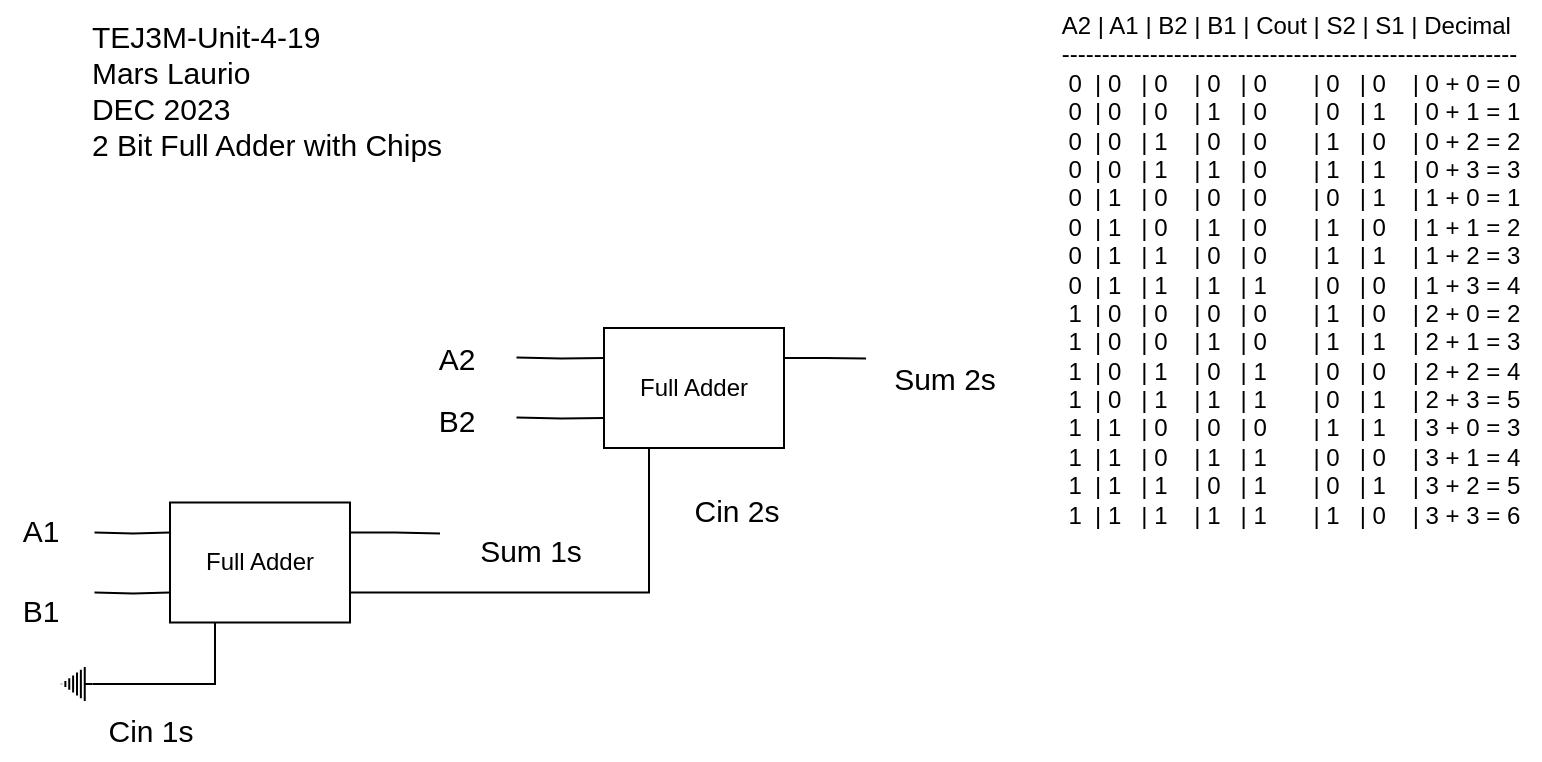 <mxfile>
    <diagram id="t1QAMHBQt2Z4F_DE71VQ" name="Page-1">
        <mxGraphModel dx="827" dy="624" grid="1" gridSize="10" guides="1" tooltips="1" connect="1" arrows="1" fold="1" page="1" pageScale="1" pageWidth="827" pageHeight="1169" math="0" shadow="0">
            <root>
                <mxCell id="0"/>
                <mxCell id="1" parent="0"/>
                <mxCell id="10" value="&lt;div style=&quot;text-align: left; font-size: 15px;&quot;&gt;&lt;span style=&quot;background-color: initial; font-size: 15px;&quot;&gt;TEJ3M-Unit-4-19&lt;/span&gt;&lt;/div&gt;&lt;div style=&quot;text-align: left; font-size: 15px;&quot;&gt;&lt;span style=&quot;background-color: initial; font-size: 15px;&quot;&gt;Mars Laurio&lt;/span&gt;&lt;/div&gt;&lt;div style=&quot;text-align: left; font-size: 15px;&quot;&gt;&lt;span style=&quot;background-color: initial; font-size: 15px;&quot;&gt;DEC 2023&lt;/span&gt;&lt;/div&gt;&lt;div style=&quot;text-align: left; font-size: 15px;&quot;&gt;&lt;span style=&quot;background-color: initial; font-size: 15px;&quot;&gt;2 Bit Full Adder with Chips&lt;/span&gt;&lt;/div&gt;" style="text;html=1;align=center;verticalAlign=middle;resizable=0;points=[];autosize=1;strokeColor=none;fillColor=none;fontSize=15;fontFamily=Helvetica;fontColor=default;" parent="1" vertex="1">
                    <mxGeometry x="43" y="30" width="200" height="90" as="geometry"/>
                </mxCell>
                <mxCell id="20" value="&lt;div style=&quot;text-align: left;&quot;&gt;&lt;div&gt;&lt;div&gt;&lt;span style=&quot;font-size: 12px;&quot;&gt;A2 | A1 | B2 | B1 | Cout | S2 | S1 | Decimal&lt;/span&gt;&lt;/div&gt;&lt;div&gt;&lt;span style=&quot;font-size: 12px;&quot;&gt;---------------------------------------------------------&lt;/span&gt;&lt;/div&gt;&lt;div&gt;&lt;span style=&quot;font-size: 12px;&quot;&gt;&amp;nbsp;0&amp;nbsp; | 0&amp;nbsp; &amp;nbsp;| 0&amp;nbsp; &amp;nbsp; | 0&amp;nbsp; &amp;nbsp;| 0&amp;nbsp; &amp;nbsp; &amp;nbsp; &amp;nbsp;| 0&amp;nbsp; &amp;nbsp;| 0&amp;nbsp; &amp;nbsp; | 0 + 0 = 0&lt;/span&gt;&lt;/div&gt;&lt;div&gt;&lt;span style=&quot;font-size: 12px;&quot;&gt;&amp;nbsp;0&amp;nbsp; | 0&amp;nbsp; &amp;nbsp;| 0&amp;nbsp; &amp;nbsp; | 1&amp;nbsp; &amp;nbsp;| 0&amp;nbsp; &amp;nbsp; &amp;nbsp; &amp;nbsp;| 0&amp;nbsp; &amp;nbsp;| 1&amp;nbsp; &amp;nbsp; | 0 + 1 = 1&lt;/span&gt;&lt;/div&gt;&lt;div&gt;&lt;span style=&quot;font-size: 12px;&quot;&gt;&amp;nbsp;0&amp;nbsp; | 0&amp;nbsp; &amp;nbsp;| 1&amp;nbsp; &amp;nbsp; | 0&amp;nbsp; &amp;nbsp;| 0&amp;nbsp; &amp;nbsp; &amp;nbsp; &amp;nbsp;| 1&amp;nbsp; &amp;nbsp;| 0&amp;nbsp; &amp;nbsp; | 0 + 2 = 2&lt;/span&gt;&lt;/div&gt;&lt;div&gt;&lt;span style=&quot;font-size: 12px;&quot;&gt;&amp;nbsp;0&amp;nbsp; | 0&amp;nbsp; &amp;nbsp;| 1&amp;nbsp; &amp;nbsp; | 1&amp;nbsp; &amp;nbsp;| 0&amp;nbsp; &amp;nbsp; &amp;nbsp; &amp;nbsp;| 1&amp;nbsp; &amp;nbsp;| 1&amp;nbsp; &amp;nbsp; | 0 + 3 = 3&lt;/span&gt;&lt;/div&gt;&lt;div&gt;&lt;span style=&quot;font-size: 12px;&quot;&gt;&amp;nbsp;0&amp;nbsp; | 1&amp;nbsp; &amp;nbsp;| 0&amp;nbsp; &amp;nbsp; | 0&amp;nbsp; &amp;nbsp;| 0&amp;nbsp; &amp;nbsp; &amp;nbsp; &amp;nbsp;| 0&amp;nbsp; &amp;nbsp;| 1&amp;nbsp; &amp;nbsp; | 1 + 0 = 1&lt;/span&gt;&lt;/div&gt;&lt;div&gt;&lt;span style=&quot;font-size: 12px;&quot;&gt;&amp;nbsp;0&amp;nbsp; | 1&amp;nbsp; &amp;nbsp;| 0&amp;nbsp; &amp;nbsp; | 1&amp;nbsp; &amp;nbsp;| 0&amp;nbsp; &amp;nbsp; &amp;nbsp; &amp;nbsp;| 1&amp;nbsp; &amp;nbsp;| 0&amp;nbsp; &amp;nbsp; | 1 + 1 = 2&lt;/span&gt;&lt;/div&gt;&lt;div&gt;&lt;span style=&quot;font-size: 12px;&quot;&gt;&amp;nbsp;0&amp;nbsp; | 1&amp;nbsp; &amp;nbsp;| 1&amp;nbsp; &amp;nbsp; | 0&amp;nbsp; &amp;nbsp;| 0&amp;nbsp; &amp;nbsp; &amp;nbsp; &amp;nbsp;| 1&amp;nbsp; &amp;nbsp;| 1&amp;nbsp; &amp;nbsp; | 1 + 2 = 3&lt;/span&gt;&lt;/div&gt;&lt;div&gt;&lt;span style=&quot;font-size: 12px;&quot;&gt;&amp;nbsp;0&amp;nbsp; | 1&amp;nbsp; &amp;nbsp;| 1&amp;nbsp; &amp;nbsp; | 1&amp;nbsp; &amp;nbsp;| 1&amp;nbsp; &amp;nbsp; &amp;nbsp; &amp;nbsp;| 0&amp;nbsp; &amp;nbsp;| 0&amp;nbsp; &amp;nbsp; | 1 + 3 = 4&lt;/span&gt;&lt;/div&gt;&lt;div&gt;&lt;span style=&quot;font-size: 12px;&quot;&gt;&amp;nbsp;1&amp;nbsp; | 0&amp;nbsp; &amp;nbsp;| 0&amp;nbsp; &amp;nbsp; | 0&amp;nbsp; &amp;nbsp;| 0&amp;nbsp; &amp;nbsp; &amp;nbsp; &amp;nbsp;| 1&amp;nbsp; &amp;nbsp;| 0&amp;nbsp; &amp;nbsp; | 2 + 0 = 2&lt;/span&gt;&lt;/div&gt;&lt;div&gt;&lt;span style=&quot;font-size: 12px;&quot;&gt;&amp;nbsp;1&amp;nbsp; | 0&amp;nbsp; &amp;nbsp;| 0&amp;nbsp; &amp;nbsp; | 1&amp;nbsp; &amp;nbsp;| 0&amp;nbsp; &amp;nbsp; &amp;nbsp; &amp;nbsp;| 1&amp;nbsp; &amp;nbsp;| 1&amp;nbsp; &amp;nbsp; | 2 + 1 = 3&lt;/span&gt;&lt;/div&gt;&lt;div&gt;&lt;span style=&quot;font-size: 12px;&quot;&gt;&amp;nbsp;1&amp;nbsp; | 0&amp;nbsp; &amp;nbsp;| 1&amp;nbsp; &amp;nbsp; | 0&amp;nbsp; &amp;nbsp;| 1&amp;nbsp; &amp;nbsp; &amp;nbsp; &amp;nbsp;| 0&amp;nbsp; &amp;nbsp;| 0&amp;nbsp; &amp;nbsp; | 2 + 2 = 4&lt;/span&gt;&lt;/div&gt;&lt;div&gt;&lt;span style=&quot;font-size: 12px;&quot;&gt;&amp;nbsp;1&amp;nbsp; | 0&amp;nbsp; &amp;nbsp;| 1&amp;nbsp; &amp;nbsp; | 1&amp;nbsp; &amp;nbsp;| 1&amp;nbsp; &amp;nbsp; &amp;nbsp; &amp;nbsp;| 0&amp;nbsp; &amp;nbsp;| 1&amp;nbsp; &amp;nbsp; | 2 + 3 = 5&lt;/span&gt;&lt;/div&gt;&lt;div&gt;&lt;span style=&quot;font-size: 12px;&quot;&gt;&amp;nbsp;1&amp;nbsp; | 1&amp;nbsp; &amp;nbsp;| 0&amp;nbsp; &amp;nbsp; | 0&amp;nbsp; &amp;nbsp;| 0&amp;nbsp; &amp;nbsp; &amp;nbsp; &amp;nbsp;| 1&amp;nbsp; &amp;nbsp;| 1&amp;nbsp; &amp;nbsp; | 3 + 0 = 3&lt;/span&gt;&lt;/div&gt;&lt;div&gt;&lt;span style=&quot;font-size: 12px;&quot;&gt;&amp;nbsp;1&amp;nbsp; | 1&amp;nbsp; &amp;nbsp;| 0&amp;nbsp; &amp;nbsp; | 1&amp;nbsp; &amp;nbsp;| 1&amp;nbsp; &amp;nbsp; &amp;nbsp; &amp;nbsp;| 0&amp;nbsp; &amp;nbsp;| 0&amp;nbsp; &amp;nbsp; | 3 + 1 = 4&lt;/span&gt;&lt;/div&gt;&lt;div&gt;&lt;span style=&quot;font-size: 12px;&quot;&gt;&amp;nbsp;1&amp;nbsp; | 1&amp;nbsp; &amp;nbsp;| 1&amp;nbsp; &amp;nbsp; | 0&amp;nbsp; &amp;nbsp;| 1&amp;nbsp; &amp;nbsp; &amp;nbsp; &amp;nbsp;| 0&amp;nbsp; &amp;nbsp;| 1&amp;nbsp; &amp;nbsp; | 3 + 2 = 5&lt;/span&gt;&lt;/div&gt;&lt;div&gt;&lt;span style=&quot;font-size: 12px;&quot;&gt;&amp;nbsp;1&amp;nbsp; | 1&amp;nbsp; &amp;nbsp;| 1&amp;nbsp; &amp;nbsp; | 1&amp;nbsp; &amp;nbsp;| 1&amp;nbsp; &amp;nbsp; &amp;nbsp; &amp;nbsp;| 1&amp;nbsp; &amp;nbsp;| 0&amp;nbsp; &amp;nbsp; | 3 + 3 = 6&lt;/span&gt;&lt;/div&gt;&lt;/div&gt;&lt;/div&gt;" style="text;html=1;align=center;verticalAlign=middle;resizable=0;points=[];autosize=1;opacity=0;" parent="1" vertex="1">
                    <mxGeometry x="530" y="30" width="250" height="270" as="geometry"/>
                </mxCell>
                <mxCell id="269" style="edgeStyle=orthogonalEdgeStyle;html=1;exitX=1;exitY=0.75;exitDx=0;exitDy=0;entryX=0.25;entryY=1;entryDx=0;entryDy=0;fontFamily=Helvetica;fontSize=12;fontColor=default;rounded=0;endArrow=none;endFill=0;" edge="1" parent="1" source="239" target="265">
                    <mxGeometry relative="1" as="geometry"/>
                </mxCell>
                <mxCell id="291" style="edgeStyle=orthogonalEdgeStyle;rounded=0;html=1;exitX=1;exitY=0.25;exitDx=0;exitDy=0;fontFamily=Helvetica;fontSize=15;fontColor=default;endArrow=none;endFill=0;" edge="1" parent="1" source="239">
                    <mxGeometry relative="1" as="geometry">
                        <mxPoint x="230" y="296.714" as="targetPoint"/>
                    </mxGeometry>
                </mxCell>
                <mxCell id="239" value="Full Adder" style="rounded=0;whiteSpace=wrap;html=1;" parent="1" vertex="1">
                    <mxGeometry x="95" y="281.25" width="90" height="60" as="geometry"/>
                </mxCell>
                <mxCell id="292" style="edgeStyle=orthogonalEdgeStyle;rounded=0;html=1;exitX=1;exitY=0.25;exitDx=0;exitDy=0;fontFamily=Helvetica;fontSize=15;fontColor=default;endArrow=none;endFill=0;" edge="1" parent="1" source="265">
                    <mxGeometry relative="1" as="geometry">
                        <mxPoint x="443" y="209.286" as="targetPoint"/>
                    </mxGeometry>
                </mxCell>
                <mxCell id="265" value="Full Adder" style="rounded=0;whiteSpace=wrap;html=1;" vertex="1" parent="1">
                    <mxGeometry x="312" y="194" width="90" height="60" as="geometry"/>
                </mxCell>
                <mxCell id="272" style="edgeStyle=orthogonalEdgeStyle;rounded=0;html=1;exitX=0.5;exitY=0;exitDx=0;exitDy=0;exitPerimeter=0;entryX=0;entryY=0.25;entryDx=0;entryDy=0;fontFamily=Helvetica;fontSize=12;fontColor=default;endArrow=none;endFill=0;" edge="1" parent="1" target="265">
                    <mxGeometry relative="1" as="geometry">
                        <mxPoint x="268.25" y="208.75" as="sourcePoint"/>
                    </mxGeometry>
                </mxCell>
                <mxCell id="274" style="edgeStyle=orthogonalEdgeStyle;rounded=0;html=1;exitX=0.5;exitY=0;exitDx=0;exitDy=0;exitPerimeter=0;entryX=0;entryY=0.75;entryDx=0;entryDy=0;fontFamily=Helvetica;fontSize=12;fontColor=default;endArrow=none;endFill=0;" edge="1" parent="1" target="265">
                    <mxGeometry relative="1" as="geometry">
                        <mxPoint x="268.25" y="238.75" as="sourcePoint"/>
                    </mxGeometry>
                </mxCell>
                <mxCell id="278" style="edgeStyle=orthogonalEdgeStyle;rounded=0;html=1;exitX=0.5;exitY=0;exitDx=0;exitDy=0;exitPerimeter=0;entryX=0;entryY=0.25;entryDx=0;entryDy=0;fontFamily=Helvetica;fontSize=12;fontColor=default;endArrow=none;endFill=0;" edge="1" parent="1" target="239">
                    <mxGeometry relative="1" as="geometry">
                        <mxPoint x="57.25" y="296.25" as="sourcePoint"/>
                    </mxGeometry>
                </mxCell>
                <mxCell id="277" style="edgeStyle=orthogonalEdgeStyle;rounded=0;html=1;exitX=0.5;exitY=0;exitDx=0;exitDy=0;exitPerimeter=0;entryX=0;entryY=0.75;entryDx=0;entryDy=0;fontFamily=Helvetica;fontSize=12;fontColor=default;endArrow=none;endFill=0;" edge="1" parent="1" target="239">
                    <mxGeometry relative="1" as="geometry">
                        <mxPoint x="57.25" y="326.25" as="sourcePoint"/>
                    </mxGeometry>
                </mxCell>
                <mxCell id="282" style="edgeStyle=orthogonalEdgeStyle;rounded=0;html=1;exitX=0.5;exitY=0;exitDx=0;exitDy=0;exitPerimeter=0;entryX=0.25;entryY=1;entryDx=0;entryDy=0;fontFamily=Helvetica;fontSize=15;fontColor=default;endArrow=none;endFill=0;" edge="1" parent="1" source="281" target="239">
                    <mxGeometry relative="1" as="geometry"/>
                </mxCell>
                <mxCell id="281" value="" style="pointerEvents=1;verticalLabelPosition=bottom;shadow=0;dashed=0;align=center;html=1;verticalAlign=top;shape=mxgraph.electrical.signal_sources.protective_earth;strokeColor=default;fontFamily=Helvetica;fontSize=12;fontColor=default;fillColor=#18141D;rotation=90;" vertex="1" parent="1">
                    <mxGeometry x="40" y="364.25" width="17" height="15.5" as="geometry"/>
                </mxCell>
                <mxCell id="283" value="A1" style="text;html=1;align=center;verticalAlign=middle;resizable=0;points=[];autosize=1;strokeColor=none;fillColor=none;fontSize=15;fontFamily=Helvetica;fontColor=default;" vertex="1" parent="1">
                    <mxGeometry x="10" y="280" width="40" height="30" as="geometry"/>
                </mxCell>
                <mxCell id="284" value="B1" style="text;html=1;align=center;verticalAlign=middle;resizable=0;points=[];autosize=1;strokeColor=none;fillColor=none;fontSize=15;fontFamily=Helvetica;fontColor=default;" vertex="1" parent="1">
                    <mxGeometry x="10" y="320" width="40" height="30" as="geometry"/>
                </mxCell>
                <mxCell id="286" value="A2" style="text;html=1;align=center;verticalAlign=middle;resizable=0;points=[];autosize=1;strokeColor=none;fillColor=none;fontSize=15;fontFamily=Helvetica;fontColor=default;" vertex="1" parent="1">
                    <mxGeometry x="218" y="194" width="40" height="30" as="geometry"/>
                </mxCell>
                <mxCell id="288" value="B2" style="text;html=1;align=center;verticalAlign=middle;resizable=0;points=[];autosize=1;strokeColor=none;fillColor=none;fontSize=15;fontFamily=Helvetica;fontColor=default;" vertex="1" parent="1">
                    <mxGeometry x="218" y="225.25" width="40" height="30" as="geometry"/>
                </mxCell>
                <mxCell id="289" value="Cin 2s" style="text;html=1;align=center;verticalAlign=middle;resizable=0;points=[];autosize=1;strokeColor=none;fillColor=none;fontSize=15;fontFamily=Helvetica;fontColor=default;" vertex="1" parent="1">
                    <mxGeometry x="343" y="270" width="70" height="30" as="geometry"/>
                </mxCell>
                <mxCell id="290" value="Cin 1s" style="text;html=1;align=center;verticalAlign=middle;resizable=0;points=[];autosize=1;strokeColor=none;fillColor=none;fontSize=15;fontFamily=Helvetica;fontColor=default;" vertex="1" parent="1">
                    <mxGeometry x="50" y="379.75" width="70" height="30" as="geometry"/>
                </mxCell>
                <mxCell id="293" value="Sum 1s" style="text;html=1;align=center;verticalAlign=middle;resizable=0;points=[];autosize=1;strokeColor=none;fillColor=none;fontSize=15;fontFamily=Helvetica;fontColor=default;" vertex="1" parent="1">
                    <mxGeometry x="240" y="290" width="70" height="30" as="geometry"/>
                </mxCell>
                <mxCell id="294" value="Sum 2s" style="text;html=1;align=center;verticalAlign=middle;resizable=0;points=[];autosize=1;strokeColor=none;fillColor=none;fontSize=15;fontFamily=Helvetica;fontColor=default;" vertex="1" parent="1">
                    <mxGeometry x="446.5" y="204" width="70" height="30" as="geometry"/>
                </mxCell>
            </root>
        </mxGraphModel>
    </diagram>
</mxfile>